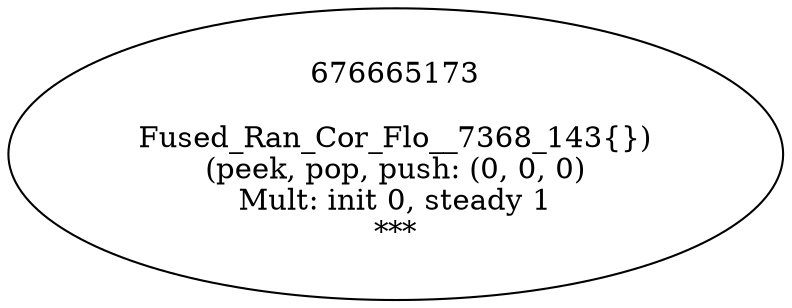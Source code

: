 digraph Flattend {
size = "8, 10.5";
676665173 [ label="676665173\n\nFused_Ran_Cor_Flo__7368_143{})\n(peek, pop, push: (0, 0, 0)\nMult: init 0, steady 1\n *** " ];
}
